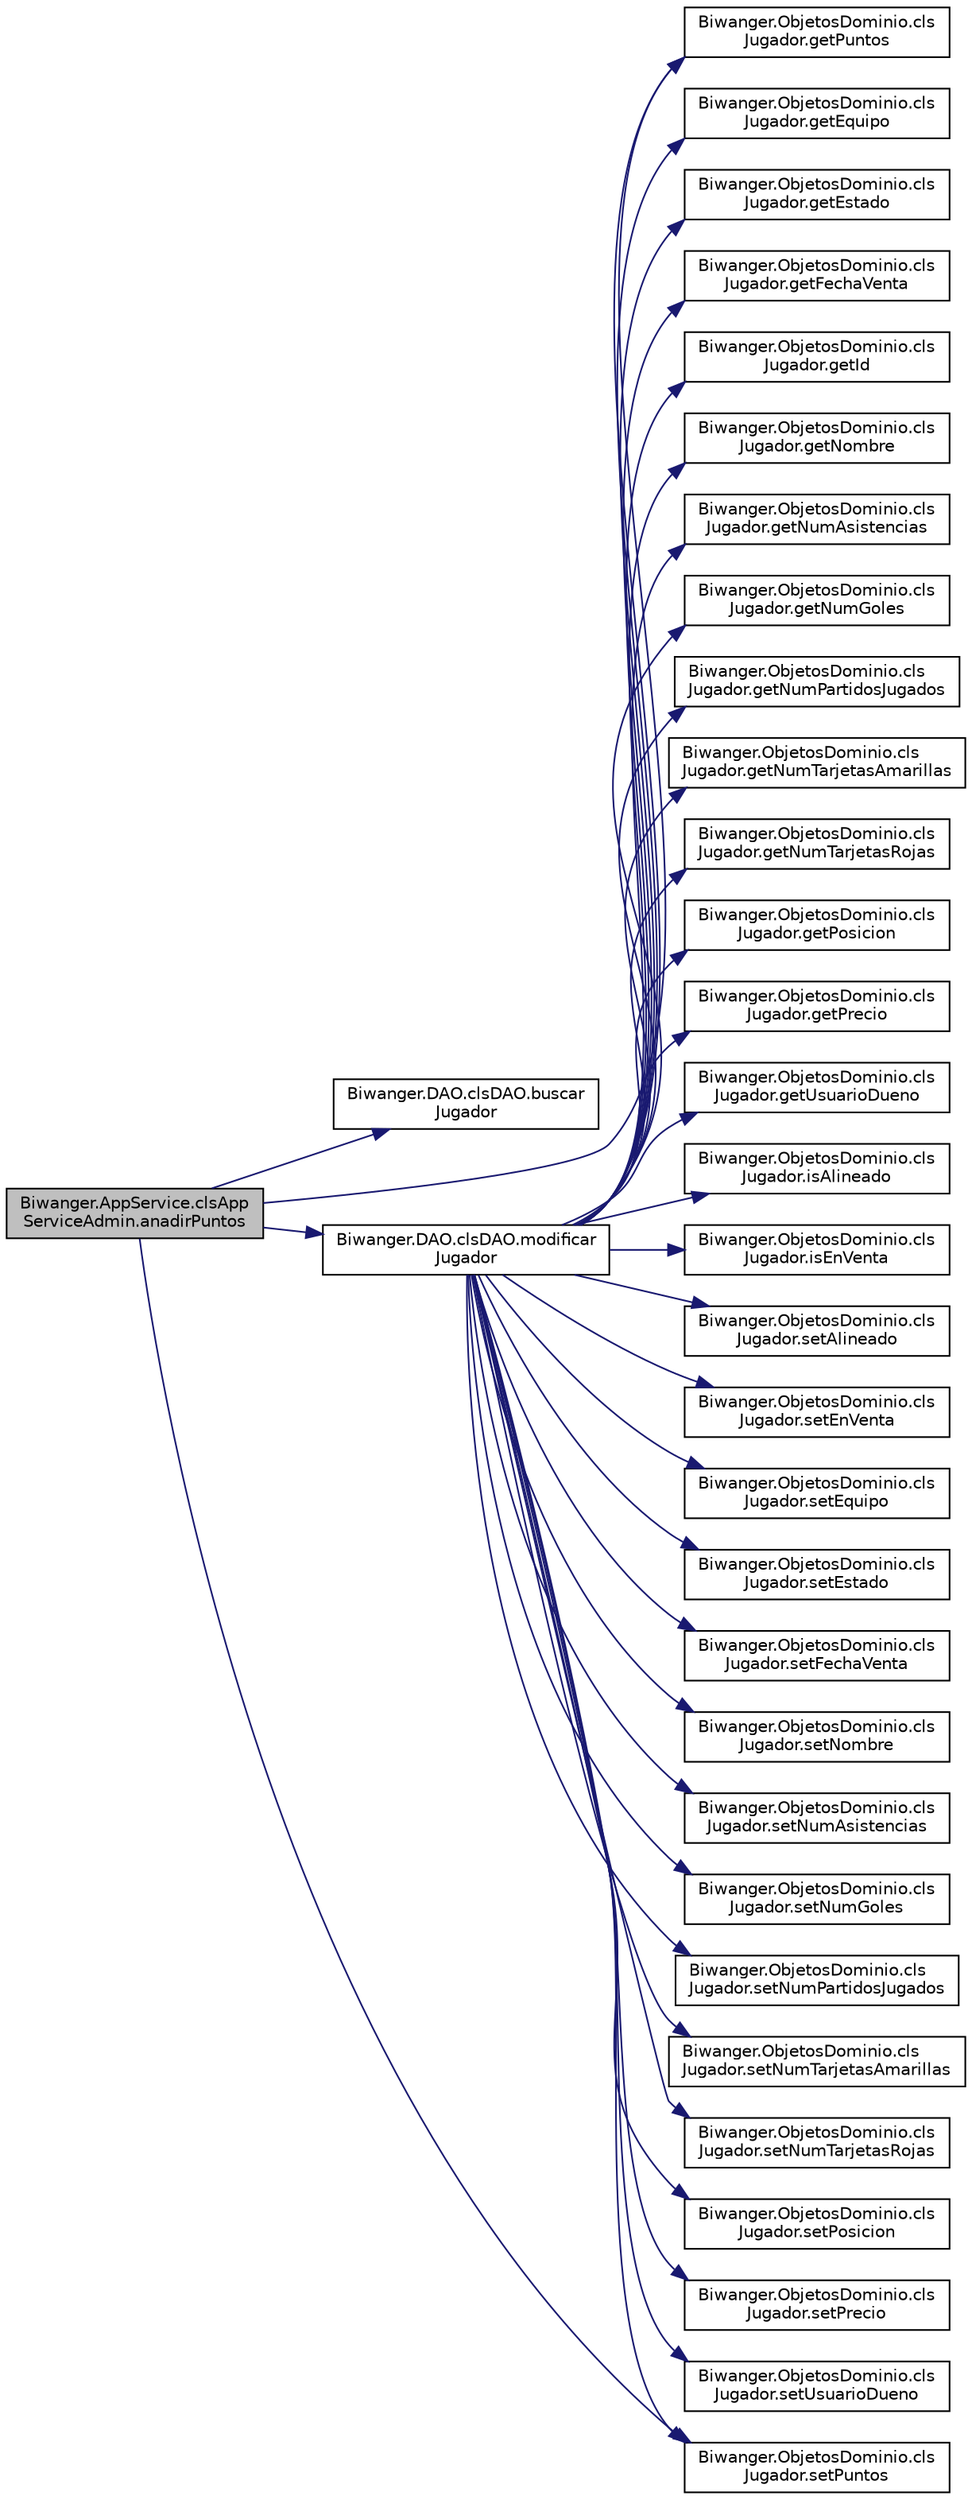 digraph "Biwanger.AppService.clsAppServiceAdmin.anadirPuntos"
{
 // LATEX_PDF_SIZE
  edge [fontname="Helvetica",fontsize="10",labelfontname="Helvetica",labelfontsize="10"];
  node [fontname="Helvetica",fontsize="10",shape=record];
  rankdir="LR";
  Node1 [label="Biwanger.AppService.clsApp\lServiceAdmin.anadirPuntos",height=0.2,width=0.4,color="black", fillcolor="grey75", style="filled", fontcolor="black",tooltip=" "];
  Node1 -> Node2 [color="midnightblue",fontsize="10",style="solid",fontname="Helvetica"];
  Node2 [label="Biwanger.DAO.clsDAO.buscar\lJugador",height=0.2,width=0.4,color="black", fillcolor="white", style="filled",URL="$class_biwanger_1_1_d_a_o_1_1cls_d_a_o.html#a328f0382cc72d1481ba892d46f797cd1",tooltip=" "];
  Node1 -> Node3 [color="midnightblue",fontsize="10",style="solid",fontname="Helvetica"];
  Node3 [label="Biwanger.ObjetosDominio.cls\lJugador.getPuntos",height=0.2,width=0.4,color="black", fillcolor="white", style="filled",URL="$class_biwanger_1_1_objetos_dominio_1_1cls_jugador.html#a0f2c552a9f98e3459c444bce82440b19",tooltip=" "];
  Node1 -> Node4 [color="midnightblue",fontsize="10",style="solid",fontname="Helvetica"];
  Node4 [label="Biwanger.DAO.clsDAO.modificar\lJugador",height=0.2,width=0.4,color="black", fillcolor="white", style="filled",URL="$class_biwanger_1_1_d_a_o_1_1cls_d_a_o.html#a0b0abb6047254b917a1527955f1668e7",tooltip=" "];
  Node4 -> Node5 [color="midnightblue",fontsize="10",style="solid",fontname="Helvetica"];
  Node5 [label="Biwanger.ObjetosDominio.cls\lJugador.getEquipo",height=0.2,width=0.4,color="black", fillcolor="white", style="filled",URL="$class_biwanger_1_1_objetos_dominio_1_1cls_jugador.html#af5d4f9cb6d46a800a68a78d8ad1b2127",tooltip=" "];
  Node4 -> Node6 [color="midnightblue",fontsize="10",style="solid",fontname="Helvetica"];
  Node6 [label="Biwanger.ObjetosDominio.cls\lJugador.getEstado",height=0.2,width=0.4,color="black", fillcolor="white", style="filled",URL="$class_biwanger_1_1_objetos_dominio_1_1cls_jugador.html#acd42e91e712e536aeb5a76e0048f2713",tooltip=" "];
  Node4 -> Node7 [color="midnightblue",fontsize="10",style="solid",fontname="Helvetica"];
  Node7 [label="Biwanger.ObjetosDominio.cls\lJugador.getFechaVenta",height=0.2,width=0.4,color="black", fillcolor="white", style="filled",URL="$class_biwanger_1_1_objetos_dominio_1_1cls_jugador.html#a25008b41c549e6b5b5abc625e7e8d391",tooltip=" "];
  Node4 -> Node8 [color="midnightblue",fontsize="10",style="solid",fontname="Helvetica"];
  Node8 [label="Biwanger.ObjetosDominio.cls\lJugador.getId",height=0.2,width=0.4,color="black", fillcolor="white", style="filled",URL="$class_biwanger_1_1_objetos_dominio_1_1cls_jugador.html#af27ac4c879765c95edb1829782b7cc3e",tooltip=" "];
  Node4 -> Node9 [color="midnightblue",fontsize="10",style="solid",fontname="Helvetica"];
  Node9 [label="Biwanger.ObjetosDominio.cls\lJugador.getNombre",height=0.2,width=0.4,color="black", fillcolor="white", style="filled",URL="$class_biwanger_1_1_objetos_dominio_1_1cls_jugador.html#afea4711c93c2b337607e5d2c84b53a16",tooltip=" "];
  Node4 -> Node10 [color="midnightblue",fontsize="10",style="solid",fontname="Helvetica"];
  Node10 [label="Biwanger.ObjetosDominio.cls\lJugador.getNumAsistencias",height=0.2,width=0.4,color="black", fillcolor="white", style="filled",URL="$class_biwanger_1_1_objetos_dominio_1_1cls_jugador.html#a46fe7154652e738463031222f996388c",tooltip=" "];
  Node4 -> Node11 [color="midnightblue",fontsize="10",style="solid",fontname="Helvetica"];
  Node11 [label="Biwanger.ObjetosDominio.cls\lJugador.getNumGoles",height=0.2,width=0.4,color="black", fillcolor="white", style="filled",URL="$class_biwanger_1_1_objetos_dominio_1_1cls_jugador.html#aa180fb17893362766208cf8abf7041d6",tooltip=" "];
  Node4 -> Node12 [color="midnightblue",fontsize="10",style="solid",fontname="Helvetica"];
  Node12 [label="Biwanger.ObjetosDominio.cls\lJugador.getNumPartidosJugados",height=0.2,width=0.4,color="black", fillcolor="white", style="filled",URL="$class_biwanger_1_1_objetos_dominio_1_1cls_jugador.html#ae3516842cf3dd9f6b404332631e706c5",tooltip=" "];
  Node4 -> Node13 [color="midnightblue",fontsize="10",style="solid",fontname="Helvetica"];
  Node13 [label="Biwanger.ObjetosDominio.cls\lJugador.getNumTarjetasAmarillas",height=0.2,width=0.4,color="black", fillcolor="white", style="filled",URL="$class_biwanger_1_1_objetos_dominio_1_1cls_jugador.html#afab6b7bbad0051308c431fee07c45ef0",tooltip=" "];
  Node4 -> Node14 [color="midnightblue",fontsize="10",style="solid",fontname="Helvetica"];
  Node14 [label="Biwanger.ObjetosDominio.cls\lJugador.getNumTarjetasRojas",height=0.2,width=0.4,color="black", fillcolor="white", style="filled",URL="$class_biwanger_1_1_objetos_dominio_1_1cls_jugador.html#a6fa781e927318f401b61a7b318da675e",tooltip=" "];
  Node4 -> Node15 [color="midnightblue",fontsize="10",style="solid",fontname="Helvetica"];
  Node15 [label="Biwanger.ObjetosDominio.cls\lJugador.getPosicion",height=0.2,width=0.4,color="black", fillcolor="white", style="filled",URL="$class_biwanger_1_1_objetos_dominio_1_1cls_jugador.html#a3ea3a182956f0133a4a06e7d57868f45",tooltip=" "];
  Node4 -> Node16 [color="midnightblue",fontsize="10",style="solid",fontname="Helvetica"];
  Node16 [label="Biwanger.ObjetosDominio.cls\lJugador.getPrecio",height=0.2,width=0.4,color="black", fillcolor="white", style="filled",URL="$class_biwanger_1_1_objetos_dominio_1_1cls_jugador.html#aa8731f09a2853d947a02be520296b30b",tooltip=" "];
  Node4 -> Node3 [color="midnightblue",fontsize="10",style="solid",fontname="Helvetica"];
  Node4 -> Node17 [color="midnightblue",fontsize="10",style="solid",fontname="Helvetica"];
  Node17 [label="Biwanger.ObjetosDominio.cls\lJugador.getUsuarioDueno",height=0.2,width=0.4,color="black", fillcolor="white", style="filled",URL="$class_biwanger_1_1_objetos_dominio_1_1cls_jugador.html#a6d4447ffd25a948efb4ab8fb0bde0f5b",tooltip=" "];
  Node4 -> Node18 [color="midnightblue",fontsize="10",style="solid",fontname="Helvetica"];
  Node18 [label="Biwanger.ObjetosDominio.cls\lJugador.isAlineado",height=0.2,width=0.4,color="black", fillcolor="white", style="filled",URL="$class_biwanger_1_1_objetos_dominio_1_1cls_jugador.html#ad20618ce2a370a7b78516f5a1fec1ecf",tooltip=" "];
  Node4 -> Node19 [color="midnightblue",fontsize="10",style="solid",fontname="Helvetica"];
  Node19 [label="Biwanger.ObjetosDominio.cls\lJugador.isEnVenta",height=0.2,width=0.4,color="black", fillcolor="white", style="filled",URL="$class_biwanger_1_1_objetos_dominio_1_1cls_jugador.html#a4b6e41d22a78c98eebc27482c77ed4b7",tooltip=" "];
  Node4 -> Node20 [color="midnightblue",fontsize="10",style="solid",fontname="Helvetica"];
  Node20 [label="Biwanger.ObjetosDominio.cls\lJugador.setAlineado",height=0.2,width=0.4,color="black", fillcolor="white", style="filled",URL="$class_biwanger_1_1_objetos_dominio_1_1cls_jugador.html#a265a850f64bbda83665969cf4846303f",tooltip=" "];
  Node4 -> Node21 [color="midnightblue",fontsize="10",style="solid",fontname="Helvetica"];
  Node21 [label="Biwanger.ObjetosDominio.cls\lJugador.setEnVenta",height=0.2,width=0.4,color="black", fillcolor="white", style="filled",URL="$class_biwanger_1_1_objetos_dominio_1_1cls_jugador.html#ae668c0abb6694277ae8a1c848dff6b8c",tooltip=" "];
  Node4 -> Node22 [color="midnightblue",fontsize="10",style="solid",fontname="Helvetica"];
  Node22 [label="Biwanger.ObjetosDominio.cls\lJugador.setEquipo",height=0.2,width=0.4,color="black", fillcolor="white", style="filled",URL="$class_biwanger_1_1_objetos_dominio_1_1cls_jugador.html#a471cca2bb0ada262390ae1bab70c5f40",tooltip=" "];
  Node4 -> Node23 [color="midnightblue",fontsize="10",style="solid",fontname="Helvetica"];
  Node23 [label="Biwanger.ObjetosDominio.cls\lJugador.setEstado",height=0.2,width=0.4,color="black", fillcolor="white", style="filled",URL="$class_biwanger_1_1_objetos_dominio_1_1cls_jugador.html#a238079c4495087a9dff9ed3cb4e2e811",tooltip=" "];
  Node4 -> Node24 [color="midnightblue",fontsize="10",style="solid",fontname="Helvetica"];
  Node24 [label="Biwanger.ObjetosDominio.cls\lJugador.setFechaVenta",height=0.2,width=0.4,color="black", fillcolor="white", style="filled",URL="$class_biwanger_1_1_objetos_dominio_1_1cls_jugador.html#a1b489f83c4151f23074a08bf0da6e662",tooltip=" "];
  Node4 -> Node25 [color="midnightblue",fontsize="10",style="solid",fontname="Helvetica"];
  Node25 [label="Biwanger.ObjetosDominio.cls\lJugador.setNombre",height=0.2,width=0.4,color="black", fillcolor="white", style="filled",URL="$class_biwanger_1_1_objetos_dominio_1_1cls_jugador.html#a60572c13d0b05943d8ed574e7d67dda7",tooltip=" "];
  Node4 -> Node26 [color="midnightblue",fontsize="10",style="solid",fontname="Helvetica"];
  Node26 [label="Biwanger.ObjetosDominio.cls\lJugador.setNumAsistencias",height=0.2,width=0.4,color="black", fillcolor="white", style="filled",URL="$class_biwanger_1_1_objetos_dominio_1_1cls_jugador.html#ae5f06674d5459c9e1c845e9728692b1f",tooltip=" "];
  Node4 -> Node27 [color="midnightblue",fontsize="10",style="solid",fontname="Helvetica"];
  Node27 [label="Biwanger.ObjetosDominio.cls\lJugador.setNumGoles",height=0.2,width=0.4,color="black", fillcolor="white", style="filled",URL="$class_biwanger_1_1_objetos_dominio_1_1cls_jugador.html#a1215cf0a2b12cef9b623ef673386e7ea",tooltip=" "];
  Node4 -> Node28 [color="midnightblue",fontsize="10",style="solid",fontname="Helvetica"];
  Node28 [label="Biwanger.ObjetosDominio.cls\lJugador.setNumPartidosJugados",height=0.2,width=0.4,color="black", fillcolor="white", style="filled",URL="$class_biwanger_1_1_objetos_dominio_1_1cls_jugador.html#ace17ccfedbc9b2da6e857c07be47e423",tooltip=" "];
  Node4 -> Node29 [color="midnightblue",fontsize="10",style="solid",fontname="Helvetica"];
  Node29 [label="Biwanger.ObjetosDominio.cls\lJugador.setNumTarjetasAmarillas",height=0.2,width=0.4,color="black", fillcolor="white", style="filled",URL="$class_biwanger_1_1_objetos_dominio_1_1cls_jugador.html#ad2e18f8b337c75c97761531d41762139",tooltip=" "];
  Node4 -> Node30 [color="midnightblue",fontsize="10",style="solid",fontname="Helvetica"];
  Node30 [label="Biwanger.ObjetosDominio.cls\lJugador.setNumTarjetasRojas",height=0.2,width=0.4,color="black", fillcolor="white", style="filled",URL="$class_biwanger_1_1_objetos_dominio_1_1cls_jugador.html#a85a6a6a311e29200dc68ef3e99d416fa",tooltip=" "];
  Node4 -> Node31 [color="midnightblue",fontsize="10",style="solid",fontname="Helvetica"];
  Node31 [label="Biwanger.ObjetosDominio.cls\lJugador.setPosicion",height=0.2,width=0.4,color="black", fillcolor="white", style="filled",URL="$class_biwanger_1_1_objetos_dominio_1_1cls_jugador.html#a5fb2ef2b2c081abf6739a413073a79f2",tooltip=" "];
  Node4 -> Node32 [color="midnightblue",fontsize="10",style="solid",fontname="Helvetica"];
  Node32 [label="Biwanger.ObjetosDominio.cls\lJugador.setPrecio",height=0.2,width=0.4,color="black", fillcolor="white", style="filled",URL="$class_biwanger_1_1_objetos_dominio_1_1cls_jugador.html#a7b053281484420836da2f071a5cd90e3",tooltip=" "];
  Node4 -> Node33 [color="midnightblue",fontsize="10",style="solid",fontname="Helvetica"];
  Node33 [label="Biwanger.ObjetosDominio.cls\lJugador.setPuntos",height=0.2,width=0.4,color="black", fillcolor="white", style="filled",URL="$class_biwanger_1_1_objetos_dominio_1_1cls_jugador.html#a28cf9c9f2fb7dc608cb0524ac2afd77e",tooltip=" "];
  Node4 -> Node34 [color="midnightblue",fontsize="10",style="solid",fontname="Helvetica"];
  Node34 [label="Biwanger.ObjetosDominio.cls\lJugador.setUsuarioDueno",height=0.2,width=0.4,color="black", fillcolor="white", style="filled",URL="$class_biwanger_1_1_objetos_dominio_1_1cls_jugador.html#a40acc7386d0c01c8cc6541cc6e330928",tooltip=" "];
  Node1 -> Node33 [color="midnightblue",fontsize="10",style="solid",fontname="Helvetica"];
}
